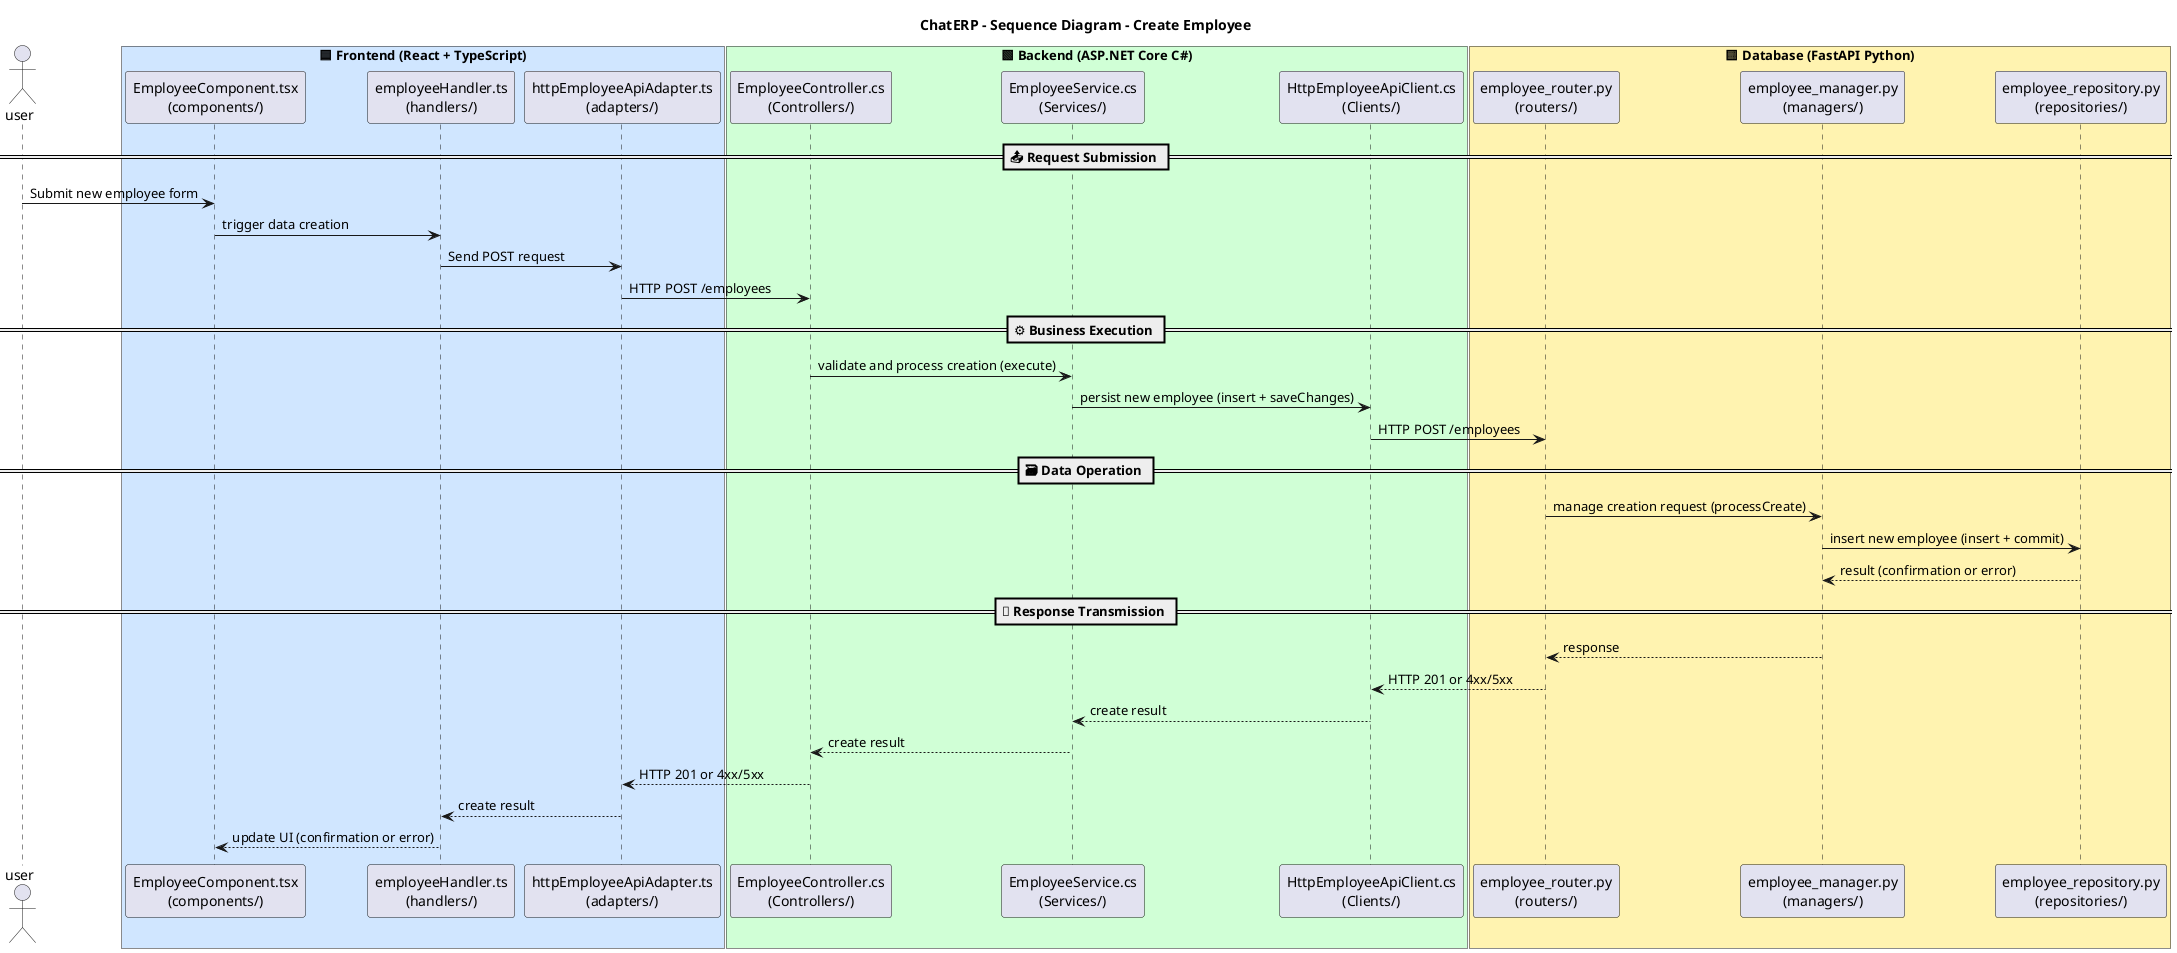 ﻿@startuml SequenceDiagram - UCS-UC-01a — Créer un employé

title ChatERP – Sequence Diagram – Create Employee

actor user

box "🟦 Frontend (React + TypeScript)" #D0E6FF
  participant "EmployeeComponent.tsx\n(components/)" as employeeComponent
  participant "employeeHandler.ts\n(handlers/)" as employeeHandler
  participant "httpEmployeeApiAdapter.ts\n(adapters/)" as employeeAdapter
end box

box "🟩 Backend (ASP.NET Core C#)" #D0FFD6
  participant "EmployeeController.cs\n(Controllers/)" as controller
  participant "EmployeeService.cs\n(Services/)" as service
  participant "HttpEmployeeApiClient.cs\n(Clients/)" as repositoryClient
end box

box "🟨 Database (FastAPI Python)" #FFF3B0
  participant "employee_router.py\n(routers/)" as router
  participant "employee_manager.py\n(managers/)" as manager
  participant "employee_repository.py\n(repositories/)" as repository
end box

== 📤 Request Submission ==
user -> employeeComponent: Submit new employee form
employeeComponent -> employeeHandler: trigger data creation
employeeHandler -> employeeAdapter: Send POST request
employeeAdapter -> controller: HTTP POST /employees

== ⚙️ Business Execution ==  
controller -> service: validate and process creation (execute)  
service -> repositoryClient: persist new employee (insert + saveChanges)  
repositoryClient -> router: HTTP POST /employees  

== 🗃️ Data Operation ==  
router -> manager: manage creation request (processCreate)  
manager -> repository: insert new employee (insert + commit)  
repository --> manager: result (confirmation or error)  

== 📩 Response Transmission ==  
manager --> router: response  
router --> repositoryClient: HTTP 201 or 4xx/5xx
repositoryClient --> service: create result  
service --> controller: create result  
controller --> employeeAdapter: HTTP 201 or 4xx/5xx 
employeeAdapter --> employeeHandler: create result  
employeeHandler --> employeeComponent: update UI (confirmation or error)

@enduml
